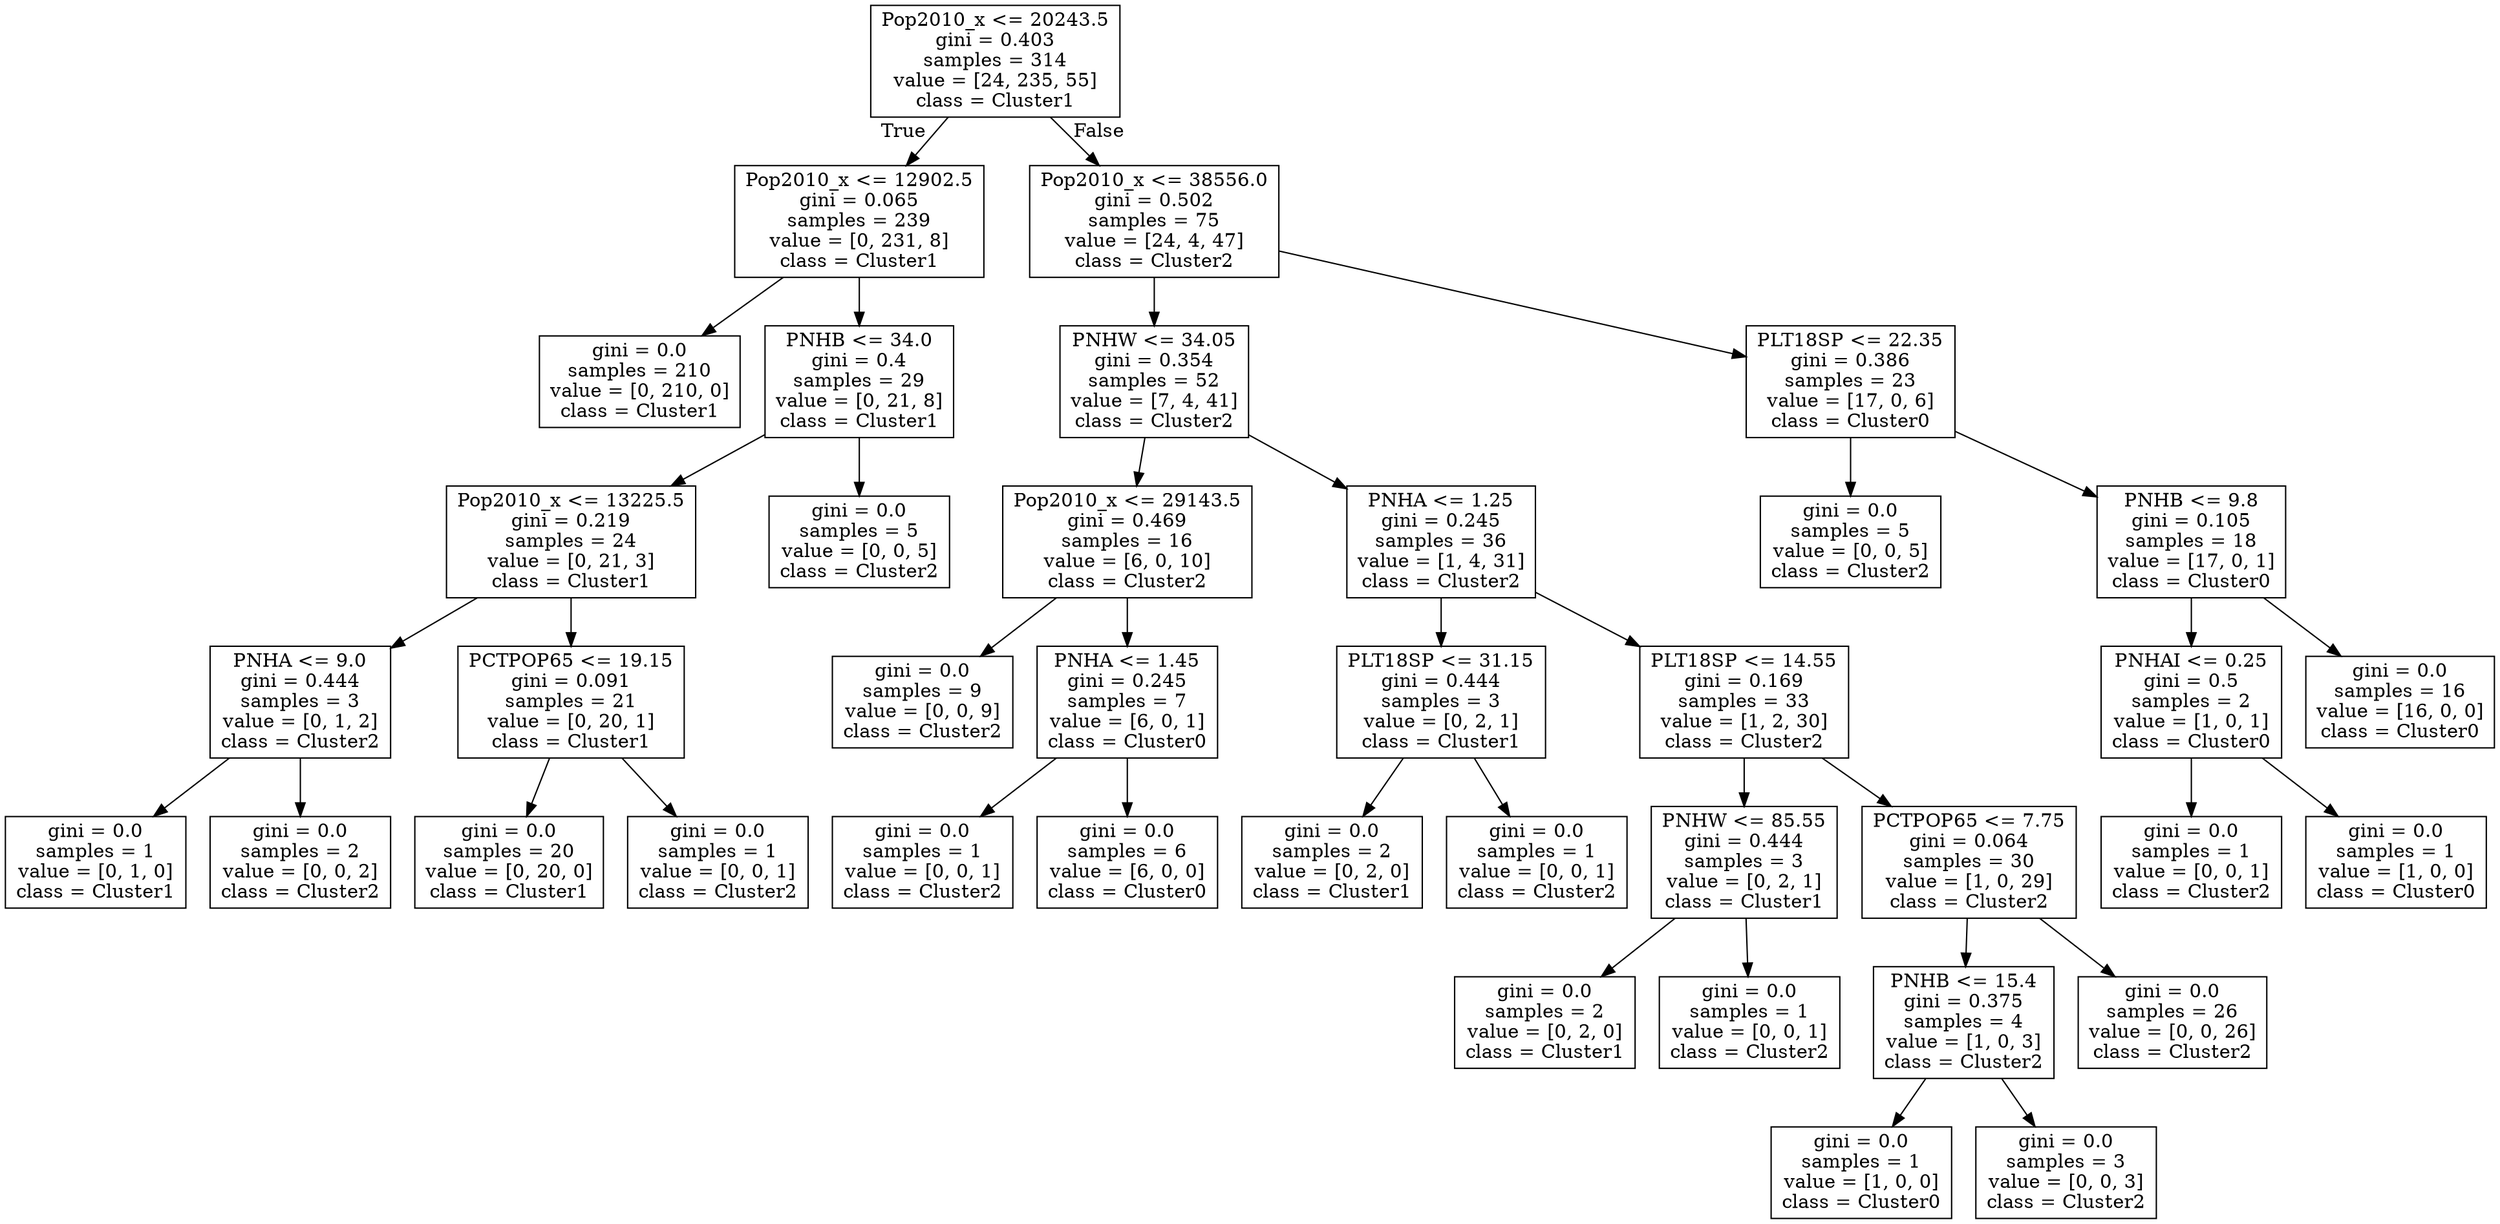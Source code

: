 digraph Tree {
node [shape=box] ;
0 [label="Pop2010_x <= 20243.5\ngini = 0.403\nsamples = 314\nvalue = [24, 235, 55]\nclass = Cluster1"] ;
1 [label="Pop2010_x <= 12902.5\ngini = 0.065\nsamples = 239\nvalue = [0, 231, 8]\nclass = Cluster1"] ;
0 -> 1 [labeldistance=2.5, labelangle=45, headlabel="True"] ;
2 [label="gini = 0.0\nsamples = 210\nvalue = [0, 210, 0]\nclass = Cluster1"] ;
1 -> 2 ;
3 [label="PNHB <= 34.0\ngini = 0.4\nsamples = 29\nvalue = [0, 21, 8]\nclass = Cluster1"] ;
1 -> 3 ;
4 [label="Pop2010_x <= 13225.5\ngini = 0.219\nsamples = 24\nvalue = [0, 21, 3]\nclass = Cluster1"] ;
3 -> 4 ;
5 [label="PNHA <= 9.0\ngini = 0.444\nsamples = 3\nvalue = [0, 1, 2]\nclass = Cluster2"] ;
4 -> 5 ;
6 [label="gini = 0.0\nsamples = 1\nvalue = [0, 1, 0]\nclass = Cluster1"] ;
5 -> 6 ;
7 [label="gini = 0.0\nsamples = 2\nvalue = [0, 0, 2]\nclass = Cluster2"] ;
5 -> 7 ;
8 [label="PCTPOP65 <= 19.15\ngini = 0.091\nsamples = 21\nvalue = [0, 20, 1]\nclass = Cluster1"] ;
4 -> 8 ;
9 [label="gini = 0.0\nsamples = 20\nvalue = [0, 20, 0]\nclass = Cluster1"] ;
8 -> 9 ;
10 [label="gini = 0.0\nsamples = 1\nvalue = [0, 0, 1]\nclass = Cluster2"] ;
8 -> 10 ;
11 [label="gini = 0.0\nsamples = 5\nvalue = [0, 0, 5]\nclass = Cluster2"] ;
3 -> 11 ;
12 [label="Pop2010_x <= 38556.0\ngini = 0.502\nsamples = 75\nvalue = [24, 4, 47]\nclass = Cluster2"] ;
0 -> 12 [labeldistance=2.5, labelangle=-45, headlabel="False"] ;
13 [label="PNHW <= 34.05\ngini = 0.354\nsamples = 52\nvalue = [7, 4, 41]\nclass = Cluster2"] ;
12 -> 13 ;
14 [label="Pop2010_x <= 29143.5\ngini = 0.469\nsamples = 16\nvalue = [6, 0, 10]\nclass = Cluster2"] ;
13 -> 14 ;
15 [label="gini = 0.0\nsamples = 9\nvalue = [0, 0, 9]\nclass = Cluster2"] ;
14 -> 15 ;
16 [label="PNHA <= 1.45\ngini = 0.245\nsamples = 7\nvalue = [6, 0, 1]\nclass = Cluster0"] ;
14 -> 16 ;
17 [label="gini = 0.0\nsamples = 1\nvalue = [0, 0, 1]\nclass = Cluster2"] ;
16 -> 17 ;
18 [label="gini = 0.0\nsamples = 6\nvalue = [6, 0, 0]\nclass = Cluster0"] ;
16 -> 18 ;
19 [label="PNHA <= 1.25\ngini = 0.245\nsamples = 36\nvalue = [1, 4, 31]\nclass = Cluster2"] ;
13 -> 19 ;
20 [label="PLT18SP <= 31.15\ngini = 0.444\nsamples = 3\nvalue = [0, 2, 1]\nclass = Cluster1"] ;
19 -> 20 ;
21 [label="gini = 0.0\nsamples = 2\nvalue = [0, 2, 0]\nclass = Cluster1"] ;
20 -> 21 ;
22 [label="gini = 0.0\nsamples = 1\nvalue = [0, 0, 1]\nclass = Cluster2"] ;
20 -> 22 ;
23 [label="PLT18SP <= 14.55\ngini = 0.169\nsamples = 33\nvalue = [1, 2, 30]\nclass = Cluster2"] ;
19 -> 23 ;
24 [label="PNHW <= 85.55\ngini = 0.444\nsamples = 3\nvalue = [0, 2, 1]\nclass = Cluster1"] ;
23 -> 24 ;
25 [label="gini = 0.0\nsamples = 2\nvalue = [0, 2, 0]\nclass = Cluster1"] ;
24 -> 25 ;
26 [label="gini = 0.0\nsamples = 1\nvalue = [0, 0, 1]\nclass = Cluster2"] ;
24 -> 26 ;
27 [label="PCTPOP65 <= 7.75\ngini = 0.064\nsamples = 30\nvalue = [1, 0, 29]\nclass = Cluster2"] ;
23 -> 27 ;
28 [label="PNHB <= 15.4\ngini = 0.375\nsamples = 4\nvalue = [1, 0, 3]\nclass = Cluster2"] ;
27 -> 28 ;
29 [label="gini = 0.0\nsamples = 1\nvalue = [1, 0, 0]\nclass = Cluster0"] ;
28 -> 29 ;
30 [label="gini = 0.0\nsamples = 3\nvalue = [0, 0, 3]\nclass = Cluster2"] ;
28 -> 30 ;
31 [label="gini = 0.0\nsamples = 26\nvalue = [0, 0, 26]\nclass = Cluster2"] ;
27 -> 31 ;
32 [label="PLT18SP <= 22.35\ngini = 0.386\nsamples = 23\nvalue = [17, 0, 6]\nclass = Cluster0"] ;
12 -> 32 ;
33 [label="gini = 0.0\nsamples = 5\nvalue = [0, 0, 5]\nclass = Cluster2"] ;
32 -> 33 ;
34 [label="PNHB <= 9.8\ngini = 0.105\nsamples = 18\nvalue = [17, 0, 1]\nclass = Cluster0"] ;
32 -> 34 ;
35 [label="PNHAI <= 0.25\ngini = 0.5\nsamples = 2\nvalue = [1, 0, 1]\nclass = Cluster0"] ;
34 -> 35 ;
36 [label="gini = 0.0\nsamples = 1\nvalue = [0, 0, 1]\nclass = Cluster2"] ;
35 -> 36 ;
37 [label="gini = 0.0\nsamples = 1\nvalue = [1, 0, 0]\nclass = Cluster0"] ;
35 -> 37 ;
38 [label="gini = 0.0\nsamples = 16\nvalue = [16, 0, 0]\nclass = Cluster0"] ;
34 -> 38 ;
}
